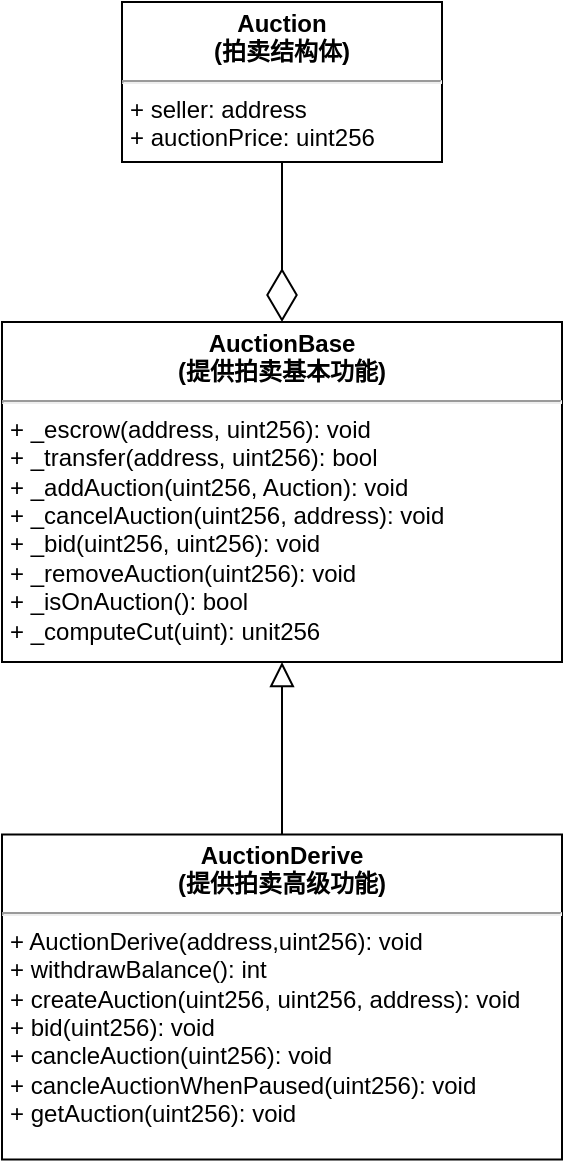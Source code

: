 <mxfile version="22.0.8" type="github">
  <diagram id="C5RBs43oDa-KdzZeNtuy" name="Page-1">
    <mxGraphModel dx="143" dy="890" grid="1" gridSize="10" guides="1" tooltips="1" connect="1" arrows="1" fold="1" page="1" pageScale="1" pageWidth="827" pageHeight="1169" math="0" shadow="0">
      <root>
        <mxCell id="WIyWlLk6GJQsqaUBKTNV-0" />
        <mxCell id="WIyWlLk6GJQsqaUBKTNV-1" parent="WIyWlLk6GJQsqaUBKTNV-0" />
        <mxCell id="jNLzyjLSfgDNpTpKSPSV-3" value="" style="endArrow=block;endSize=10;endFill=0;shadow=0;strokeWidth=1;rounded=0;edgeStyle=elbowEdgeStyle;elbow=vertical;entryX=0.5;entryY=1;entryDx=0;entryDy=0;exitX=0.5;exitY=0;exitDx=0;exitDy=0;" edge="1" parent="WIyWlLk6GJQsqaUBKTNV-1" source="jNLzyjLSfgDNpTpKSPSV-17" target="jNLzyjLSfgDNpTpKSPSV-16">
          <mxGeometry width="160" relative="1" as="geometry">
            <mxPoint x="1000" y="180" as="sourcePoint" />
            <mxPoint x="1000" y="80" as="targetPoint" />
          </mxGeometry>
        </mxCell>
        <mxCell id="jNLzyjLSfgDNpTpKSPSV-6" value="&lt;p style=&quot;margin:0px;margin-top:4px;text-align:center;&quot;&gt;&lt;b&gt;Auction&lt;/b&gt;&lt;br&gt;&lt;/p&gt;&lt;div align=&quot;center&quot;&gt;&lt;b&gt;(拍卖结构体)&lt;/b&gt;&lt;/div&gt;&lt;p style=&quot;margin:0px;margin-top:4px;text-align:center;text-decoration:underline;&quot;&gt;&lt;/p&gt;&lt;hr&gt;&lt;p style=&quot;margin:0px;margin-left:4px;&quot;&gt;+ seller: address&lt;/p&gt;&lt;p style=&quot;margin:0px;margin-left:4px;&quot;&gt;+ auctionPrice: uint256&lt;br&gt;&lt;/p&gt;&lt;p style=&quot;margin:0px;margin-left:8px;&quot;&gt;&lt;/p&gt;" style="verticalAlign=top;align=left;overflow=fill;fontSize=12;fontFamily=Helvetica;html=1;whiteSpace=wrap;" vertex="1" parent="WIyWlLk6GJQsqaUBKTNV-1">
          <mxGeometry x="1180" y="200" width="160" height="80" as="geometry" />
        </mxCell>
        <mxCell id="jNLzyjLSfgDNpTpKSPSV-16" value="&lt;p style=&quot;margin:0px;margin-top:4px;text-align:center;&quot;&gt;&lt;b&gt;AuctionBase&lt;/b&gt;&lt;br&gt;&lt;/p&gt;&lt;div align=&quot;center&quot;&gt;&lt;b&gt;(提供拍卖基本功能)&lt;/b&gt;&lt;/div&gt;&lt;p style=&quot;margin:0px;margin-top:4px;text-align:center;text-decoration:underline;&quot;&gt;&lt;/p&gt;&lt;hr&gt;&lt;p style=&quot;margin:0px;margin-left:4px;&quot;&gt;+ _escrow(address, uint256): void&lt;br&gt;&lt;/p&gt;&lt;p style=&quot;margin:0px;margin-left:4px;&quot;&gt;+ _transfer(address, uint256): bool&lt;/p&gt;&lt;p style=&quot;margin:0px;margin-left:4px;&quot;&gt;+ _addAuction(uint256, Auction): void&lt;/p&gt;&lt;p style=&quot;margin:0px;margin-left:4px;&quot;&gt;+ _cancelAuction(uint256, address): void&lt;/p&gt;&lt;p style=&quot;margin:0px;margin-left:4px;&quot;&gt;+ _bid(uint256, uint256): void&lt;/p&gt;&lt;p style=&quot;margin:0px;margin-left:4px;&quot;&gt;+ _removeAuction(uint256): void&lt;/p&gt;&lt;p style=&quot;margin:0px;margin-left:4px;&quot;&gt;+ _isOnAuction(): bool&lt;/p&gt;&lt;p style=&quot;margin:0px;margin-left:4px;&quot;&gt;+ _computeCut(uint): unit256&lt;/p&gt;&lt;p style=&quot;margin:0px;margin-left:4px;&quot;&gt;&lt;br&gt;&lt;/p&gt;&lt;p style=&quot;margin:0px;margin-left:8px;&quot;&gt;&lt;/p&gt;" style="verticalAlign=top;align=left;overflow=fill;fontSize=12;fontFamily=Helvetica;html=1;whiteSpace=wrap;" vertex="1" parent="WIyWlLk6GJQsqaUBKTNV-1">
          <mxGeometry x="1120" y="360" width="280" height="170" as="geometry" />
        </mxCell>
        <mxCell id="jNLzyjLSfgDNpTpKSPSV-17" value="&lt;p style=&quot;margin:0px;margin-top:4px;text-align:center;&quot;&gt;&lt;b&gt;AuctionDerive&lt;/b&gt;&lt;br&gt;&lt;/p&gt;&lt;div align=&quot;center&quot;&gt;&lt;b&gt;(提供拍卖高级功能)&lt;/b&gt;&lt;/div&gt;&lt;p style=&quot;margin:0px;margin-top:4px;text-align:center;text-decoration:underline;&quot;&gt;&lt;/p&gt;&lt;hr&gt;&lt;p style=&quot;margin:0px;margin-left:4px;&quot;&gt;+ AuctionDerive(address,uint256): void&lt;/p&gt;&lt;p style=&quot;margin:0px;margin-left:4px;&quot;&gt;+ withdrawBalance(): int&lt;/p&gt;&lt;p style=&quot;margin:0px;margin-left:4px;&quot;&gt;+ createAuction(uint256, uint256, address): void&lt;/p&gt;&lt;p style=&quot;margin:0px;margin-left:4px;&quot;&gt;+ bid(uint256): void&lt;/p&gt;&lt;p style=&quot;margin:0px;margin-left:4px;&quot;&gt;+ cancleAuction(uint256): void&amp;nbsp;&lt;/p&gt;&lt;p style=&quot;margin:0px;margin-left:4px;&quot;&gt;+ cancleAuctionWhenPaused(uint256): void&lt;/p&gt;&lt;p style=&quot;margin:0px;margin-left:4px;&quot;&gt;+ getAuction(uint256): void&lt;br&gt;&lt;/p&gt;&lt;p style=&quot;margin:0px;margin-left:8px;&quot;&gt;&lt;/p&gt;" style="verticalAlign=top;align=left;overflow=fill;fontSize=12;fontFamily=Helvetica;html=1;whiteSpace=wrap;" vertex="1" parent="WIyWlLk6GJQsqaUBKTNV-1">
          <mxGeometry x="1120" y="616.25" width="280" height="162.5" as="geometry" />
        </mxCell>
        <mxCell id="jNLzyjLSfgDNpTpKSPSV-22" value="" style="endArrow=diamondThin;endFill=0;endSize=24;html=1;rounded=0;entryX=0.5;entryY=0;entryDx=0;entryDy=0;exitX=0.5;exitY=1;exitDx=0;exitDy=0;edgeStyle=orthogonalEdgeStyle;" edge="1" parent="WIyWlLk6GJQsqaUBKTNV-1" source="jNLzyjLSfgDNpTpKSPSV-6" target="jNLzyjLSfgDNpTpKSPSV-16">
          <mxGeometry width="160" relative="1" as="geometry">
            <mxPoint x="940" y="200" as="sourcePoint" />
            <mxPoint x="1100" y="200" as="targetPoint" />
          </mxGeometry>
        </mxCell>
      </root>
    </mxGraphModel>
  </diagram>
</mxfile>
